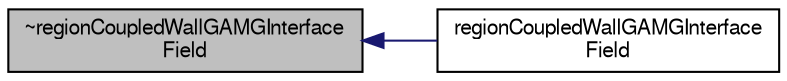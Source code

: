 digraph "~regionCoupledWallGAMGInterfaceField"
{
  bgcolor="transparent";
  edge [fontname="FreeSans",fontsize="10",labelfontname="FreeSans",labelfontsize="10"];
  node [fontname="FreeSans",fontsize="10",shape=record];
  rankdir="LR";
  Node6 [label="~regionCoupledWallGAMGInterface\lField",height=0.2,width=0.4,color="black", fillcolor="grey75", style="filled", fontcolor="black"];
  Node6 -> Node7 [dir="back",color="midnightblue",fontsize="10",style="solid",fontname="FreeSans"];
  Node7 [label="regionCoupledWallGAMGInterface\lField",height=0.2,width=0.4,color="black",URL="$a25154.html#a307a7f214f4ba82c25d8242fcf252f72",tooltip="Construct from GAMG interface and fine level interface field. "];
}
